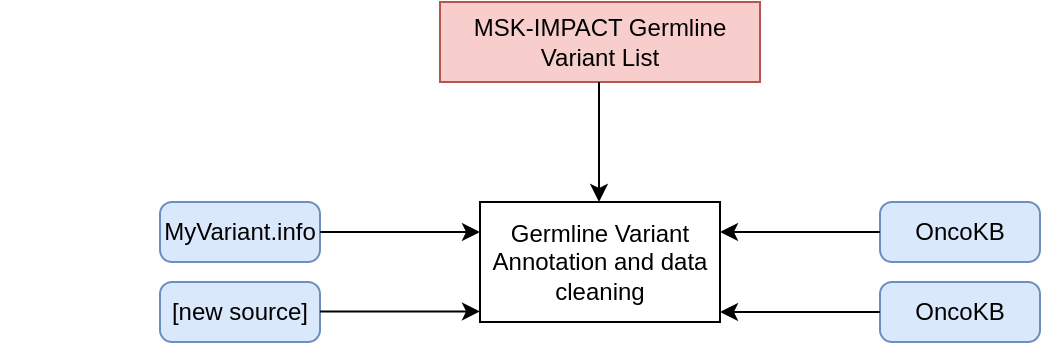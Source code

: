 <mxfile>
    <diagram id="C5RBs43oDa-KdzZeNtuy" name="Page-1">
        <mxGraphModel dx="511" dy="285" grid="1" gridSize="10" guides="1" tooltips="1" connect="1" arrows="1" fold="1" page="1" pageScale="1" pageWidth="827" pageHeight="1169" math="0" shadow="0">
            <root>
                <mxCell id="WIyWlLk6GJQsqaUBKTNV-0"/>
                <mxCell id="WIyWlLk6GJQsqaUBKTNV-1" parent="WIyWlLk6GJQsqaUBKTNV-0"/>
                <mxCell id="6" value="" style="group" vertex="1" connectable="0" parent="WIyWlLk6GJQsqaUBKTNV-1">
                    <mxGeometry x="320" y="120" width="160" height="160" as="geometry"/>
                </mxCell>
                <mxCell id="0" value="MSK-IMPACT Germline Variant List" style="rounded=0;whiteSpace=wrap;html=1;fillColor=#f8cecc;strokeColor=#b85450;" vertex="1" parent="6">
                    <mxGeometry width="160" height="40" as="geometry"/>
                </mxCell>
                <mxCell id="1" value="" style="endArrow=classic;html=1;" edge="1" parent="6">
                    <mxGeometry width="50" height="50" relative="1" as="geometry">
                        <mxPoint x="79.5" y="40" as="sourcePoint"/>
                        <mxPoint x="79.5" y="100" as="targetPoint"/>
                    </mxGeometry>
                </mxCell>
                <mxCell id="5" value="Germline Variant Annotation and data cleaning" style="rounded=0;whiteSpace=wrap;html=1;" vertex="1" parent="6">
                    <mxGeometry x="20" y="100" width="120" height="60" as="geometry"/>
                </mxCell>
                <mxCell id="7" value="MyVariant.info" style="rounded=1;whiteSpace=wrap;html=1;arcSize=20;fillColor=#dae8fc;strokeColor=#6c8ebf;" vertex="1" parent="WIyWlLk6GJQsqaUBKTNV-1">
                    <mxGeometry x="180" y="220" width="80" height="30" as="geometry"/>
                </mxCell>
                <mxCell id="9" value="" style="endArrow=classic;html=1;entryX=0;entryY=0.5;entryDx=0;entryDy=0;exitX=1;exitY=0.5;exitDx=0;exitDy=0;" edge="1" parent="WIyWlLk6GJQsqaUBKTNV-1" source="7">
                    <mxGeometry width="50" height="50" relative="1" as="geometry">
                        <mxPoint x="260" y="245" as="sourcePoint"/>
                        <mxPoint x="340" y="235" as="targetPoint"/>
                    </mxGeometry>
                </mxCell>
                <mxCell id="11" value="OncoKB" style="rounded=1;whiteSpace=wrap;html=1;arcSize=20;fillColor=#dae8fc;strokeColor=#6c8ebf;" vertex="1" parent="WIyWlLk6GJQsqaUBKTNV-1">
                    <mxGeometry x="540" y="220" width="80" height="30" as="geometry"/>
                </mxCell>
                <mxCell id="12" value="" style="endArrow=classic;html=1;entryX=1;entryY=0.5;entryDx=0;entryDy=0;exitX=0;exitY=0.5;exitDx=0;exitDy=0;" edge="1" parent="WIyWlLk6GJQsqaUBKTNV-1" source="11">
                    <mxGeometry width="50" height="50" relative="1" as="geometry">
                        <mxPoint x="660" y="275" as="sourcePoint"/>
                        <mxPoint x="460" y="235" as="targetPoint"/>
                    </mxGeometry>
                </mxCell>
                <mxCell id="15" value="OncoKB" style="rounded=1;whiteSpace=wrap;html=1;arcSize=20;fillColor=#dae8fc;strokeColor=#6c8ebf;" vertex="1" parent="WIyWlLk6GJQsqaUBKTNV-1">
                    <mxGeometry x="540" y="260" width="80" height="30" as="geometry"/>
                </mxCell>
                <mxCell id="16" value="" style="endArrow=classic;html=1;entryX=1;entryY=0.5;entryDx=0;entryDy=0;exitX=0;exitY=0.5;exitDx=0;exitDy=0;" edge="1" parent="WIyWlLk6GJQsqaUBKTNV-1" source="15">
                    <mxGeometry width="50" height="50" relative="1" as="geometry">
                        <mxPoint x="660" y="315" as="sourcePoint"/>
                        <mxPoint x="460" y="275" as="targetPoint"/>
                    </mxGeometry>
                </mxCell>
                <mxCell id="20" value="" style="group;direction=west;container=1;" vertex="1" connectable="0" parent="WIyWlLk6GJQsqaUBKTNV-1">
                    <mxGeometry x="100" y="260" width="160" height="30" as="geometry"/>
                </mxCell>
                <mxCell id="18" value="[new source]" style="rounded=1;whiteSpace=wrap;html=1;arcSize=20;fillColor=#dae8fc;strokeColor=#6c8ebf;direction=east;" vertex="1" parent="20">
                    <mxGeometry x="80" width="80" height="30" as="geometry"/>
                </mxCell>
                <mxCell id="24" value="" style="endArrow=classic;html=1;entryX=0;entryY=0.5;entryDx=0;entryDy=0;exitX=1;exitY=0.5;exitDx=0;exitDy=0;" edge="1" parent="WIyWlLk6GJQsqaUBKTNV-1">
                    <mxGeometry width="50" height="50" relative="1" as="geometry">
                        <mxPoint x="260" y="274.71" as="sourcePoint"/>
                        <mxPoint x="340" y="274.71" as="targetPoint"/>
                    </mxGeometry>
                </mxCell>
            </root>
        </mxGraphModel>
    </diagram>
</mxfile>